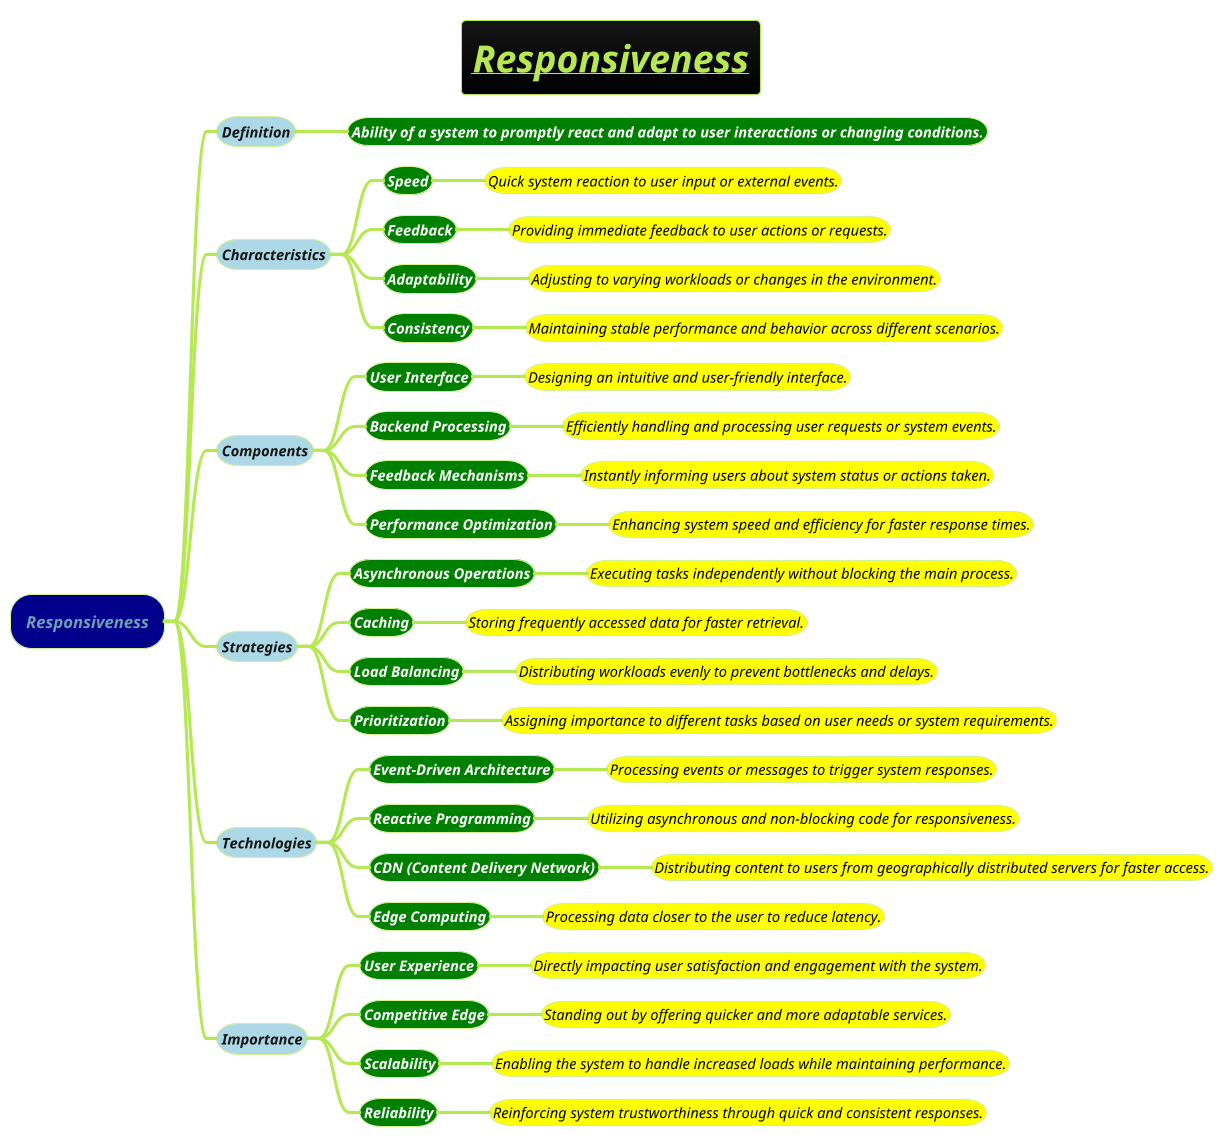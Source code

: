 @startmindmap
title =<i><b><u>Responsiveness
!theme hacker

*[#darkblue] <i>Responsiveness
**[#lightblue] <i><color #blac><size:14>Definition
***[#green] <b><i><color #white><size:14>Ability of a system to promptly react and adapt to user interactions or changing conditions.
**[#lightblue] <i><color #blac><size:14>Characteristics
***[#green] <b><i><color #white><size:14>Speed
****[#yellow] <i><color #black><size:14>Quick system reaction to user input or external events.
***[#green] <b><i><color #white><size:14>Feedback
****[#yellow] <i><color #black><size:14>Providing immediate feedback to user actions or requests.
***[#green] <b><i><color #white><size:14>Adaptability
****[#yellow] <i><color #black><size:14>Adjusting to varying workloads or changes in the environment.
***[#green] <b><i><color #white><size:14>Consistency
****[#yellow] <i><color #black><size:14>Maintaining stable performance and behavior across different scenarios.
**[#lightblue] <i><color #blac><size:14>Components
***[#green] <b><i><color #white><size:14>User Interface
****[#yellow] <i><color #black><size:14>Designing an intuitive and user-friendly interface.
***[#green] <b><i><color #white><size:14>Backend Processing
****[#yellow] <i><color #black><size:14>Efficiently handling and processing user requests or system events.
***[#green] <b><i><color #white><size:14>Feedback Mechanisms
****[#yellow] <i><color #black><size:14>Instantly informing users about system status or actions taken.
***[#green] <b><i><color #white><size:14>Performance Optimization
****[#yellow] <i><color #black><size:14>Enhancing system speed and efficiency for faster response times.
**[#lightblue] <i><color #blac><size:14>Strategies
***[#green] <b><i><color #white><size:14>Asynchronous Operations
****[#yellow] <i><color #black><size:14>Executing tasks independently without blocking the main process.
***[#green] <b><i><color #white><size:14>Caching
****[#yellow] <i><color #black><size:14>Storing frequently accessed data for faster retrieval.
***[#green] <b><i><color #white><size:14>Load Balancing
****[#yellow] <i><color #black><size:14>Distributing workloads evenly to prevent bottlenecks and delays.
***[#green] <b><i><color #white><size:14>Prioritization
****[#yellow] <i><color #black><size:14>Assigning importance to different tasks based on user needs or system requirements.
**[#lightblue] <i><color #blac><size:14>Technologies
***[#green] <b><i><color #white><size:14>Event-Driven Architecture
****[#yellow] <i><color #black><size:14>Processing events or messages to trigger system responses.
***[#green] <b><i><color #white><size:14>Reactive Programming
****[#yellow] <i><color #black><size:14>Utilizing asynchronous and non-blocking code for responsiveness.
***[#green] <b><i><color #white><size:14>CDN (Content Delivery Network)
****[#yellow] <i><color #black><size:14>Distributing content to users from geographically distributed servers for faster access.
***[#green] <b><i><color #white><size:14>Edge Computing
****[#yellow] <i><color #black><size:14>Processing data closer to the user to reduce latency.
**[#lightblue] <i><color #blac><size:14>Importance
***[#green] <b><i><color #white><size:14>User Experience
****[#yellow] <i><color #black><size:14>Directly impacting user satisfaction and engagement with the system.
***[#green] <b><i><color #white><size:14>Competitive Edge
****[#yellow] <i><color #black><size:14>Standing out by offering quicker and more adaptable services.
***[#green] <b><i><color #white><size:14>Scalability
****[#yellow] <i><color #black><size:14>Enabling the system to handle increased loads while maintaining performance.
***[#green] <b><i><color #white><size:14>Reliability
****[#yellow] <i><color #black><size:14>Reinforcing system trustworthiness through quick and consistent responses.
@endmindmap
